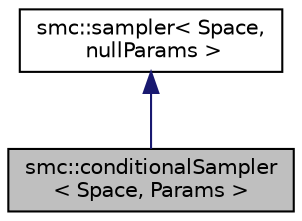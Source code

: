 digraph "smc::conditionalSampler&lt; Space, Params &gt;"
{
 // LATEX_PDF_SIZE
  edge [fontname="Helvetica",fontsize="10",labelfontname="Helvetica",labelfontsize="10"];
  node [fontname="Helvetica",fontsize="10",shape=record];
  Node1 [label="smc::conditionalSampler\l\< Space, Params \>",height=0.2,width=0.4,color="black", fillcolor="grey75", style="filled", fontcolor="black",tooltip=" "];
  Node2 -> Node1 [dir="back",color="midnightblue",fontsize="10",style="solid",fontname="Helvetica"];
  Node2 [label="smc::sampler\< Space,\l nullParams \>",height=0.2,width=0.4,color="black", fillcolor="white", style="filled",URL="$classsmc_1_1sampler.html",tooltip=" "];
}
